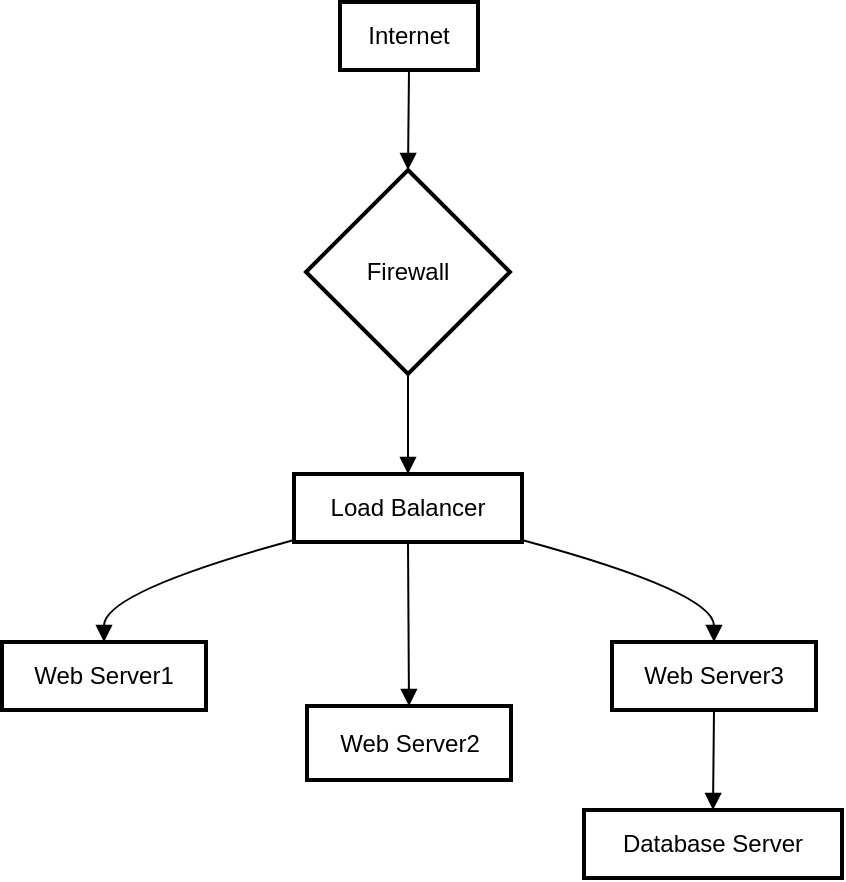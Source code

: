<mxfile version="24.6.4" type="github">
  <diagram name="Page-1" id="5EwQsYHuU0AXtV6_2nuC">
    <mxGraphModel dx="726" dy="1053" grid="0" gridSize="10" guides="1" tooltips="1" connect="1" arrows="1" fold="1" page="0" pageScale="1" pageWidth="850" pageHeight="1100" math="0" shadow="0">
      <root>
        <mxCell id="0" />
        <mxCell id="1" parent="0" />
        <mxCell id="2" value="Internet" style="whiteSpace=wrap;strokeWidth=2;" parent="1" vertex="1">
          <mxGeometry x="169" width="69" height="34" as="geometry" />
        </mxCell>
        <mxCell id="3" value="Firewall" style="rhombus;strokeWidth=2;whiteSpace=wrap;" parent="1" vertex="1">
          <mxGeometry x="152" y="84" width="102" height="102" as="geometry" />
        </mxCell>
        <mxCell id="4" value="Load Balancer" style="whiteSpace=wrap;strokeWidth=2;" parent="1" vertex="1">
          <mxGeometry x="146" y="236" width="114" height="34" as="geometry" />
        </mxCell>
        <mxCell id="5" value="Web Server1" style="whiteSpace=wrap;strokeWidth=2;" parent="1" vertex="1">
          <mxGeometry y="320" width="102" height="34" as="geometry" />
        </mxCell>
        <mxCell id="6" value="Web Server2" style="whiteSpace=wrap;strokeWidth=2;" parent="1" vertex="1">
          <mxGeometry x="152.5" y="352" width="102" height="37" as="geometry" />
        </mxCell>
        <mxCell id="7" value="Web Server3" style="whiteSpace=wrap;strokeWidth=2;" parent="1" vertex="1">
          <mxGeometry x="305" y="320" width="102" height="34" as="geometry" />
        </mxCell>
        <mxCell id="8" value="Database Server" style="whiteSpace=wrap;strokeWidth=2;" parent="1" vertex="1">
          <mxGeometry x="291" y="404" width="129" height="34" as="geometry" />
        </mxCell>
        <mxCell id="9" value="" style="curved=1;startArrow=none;endArrow=block;exitX=0.5;exitY=1;entryX=0.5;entryY=0;" parent="1" source="2" target="3" edge="1">
          <mxGeometry relative="1" as="geometry">
            <Array as="points" />
          </mxGeometry>
        </mxCell>
        <mxCell id="10" value="" style="curved=1;startArrow=none;endArrow=block;exitX=0.5;exitY=1;entryX=0.5;entryY=0.01;" parent="1" source="3" target="4" edge="1">
          <mxGeometry relative="1" as="geometry">
            <Array as="points" />
          </mxGeometry>
        </mxCell>
        <mxCell id="11" value="" style="curved=1;startArrow=none;endArrow=block;exitX=0;exitY=0.97;entryX=0.5;entryY=0.01;" parent="1" source="4" target="5" edge="1">
          <mxGeometry relative="1" as="geometry">
            <Array as="points">
              <mxPoint x="51" y="295" />
            </Array>
          </mxGeometry>
        </mxCell>
        <mxCell id="12" value="" style="curved=1;startArrow=none;endArrow=block;exitX=0.5;exitY=1.01;entryX=0.5;entryY=0.01;" parent="1" source="4" target="6" edge="1">
          <mxGeometry relative="1" as="geometry">
            <Array as="points" />
          </mxGeometry>
        </mxCell>
        <mxCell id="13" value="" style="curved=1;startArrow=none;endArrow=block;exitX=1;exitY=0.97;entryX=0.5;entryY=0.01;" parent="1" source="4" target="7" edge="1">
          <mxGeometry relative="1" as="geometry">
            <Array as="points">
              <mxPoint x="356" y="295" />
            </Array>
          </mxGeometry>
        </mxCell>
        <mxCell id="14" value="" style="curved=1;startArrow=none;endArrow=block;exitX=0.5;exitY=1.01;entryX=0.5;entryY=0.01;" parent="1" source="7" target="8" edge="1">
          <mxGeometry relative="1" as="geometry">
            <Array as="points" />
          </mxGeometry>
        </mxCell>
      </root>
    </mxGraphModel>
  </diagram>
</mxfile>
